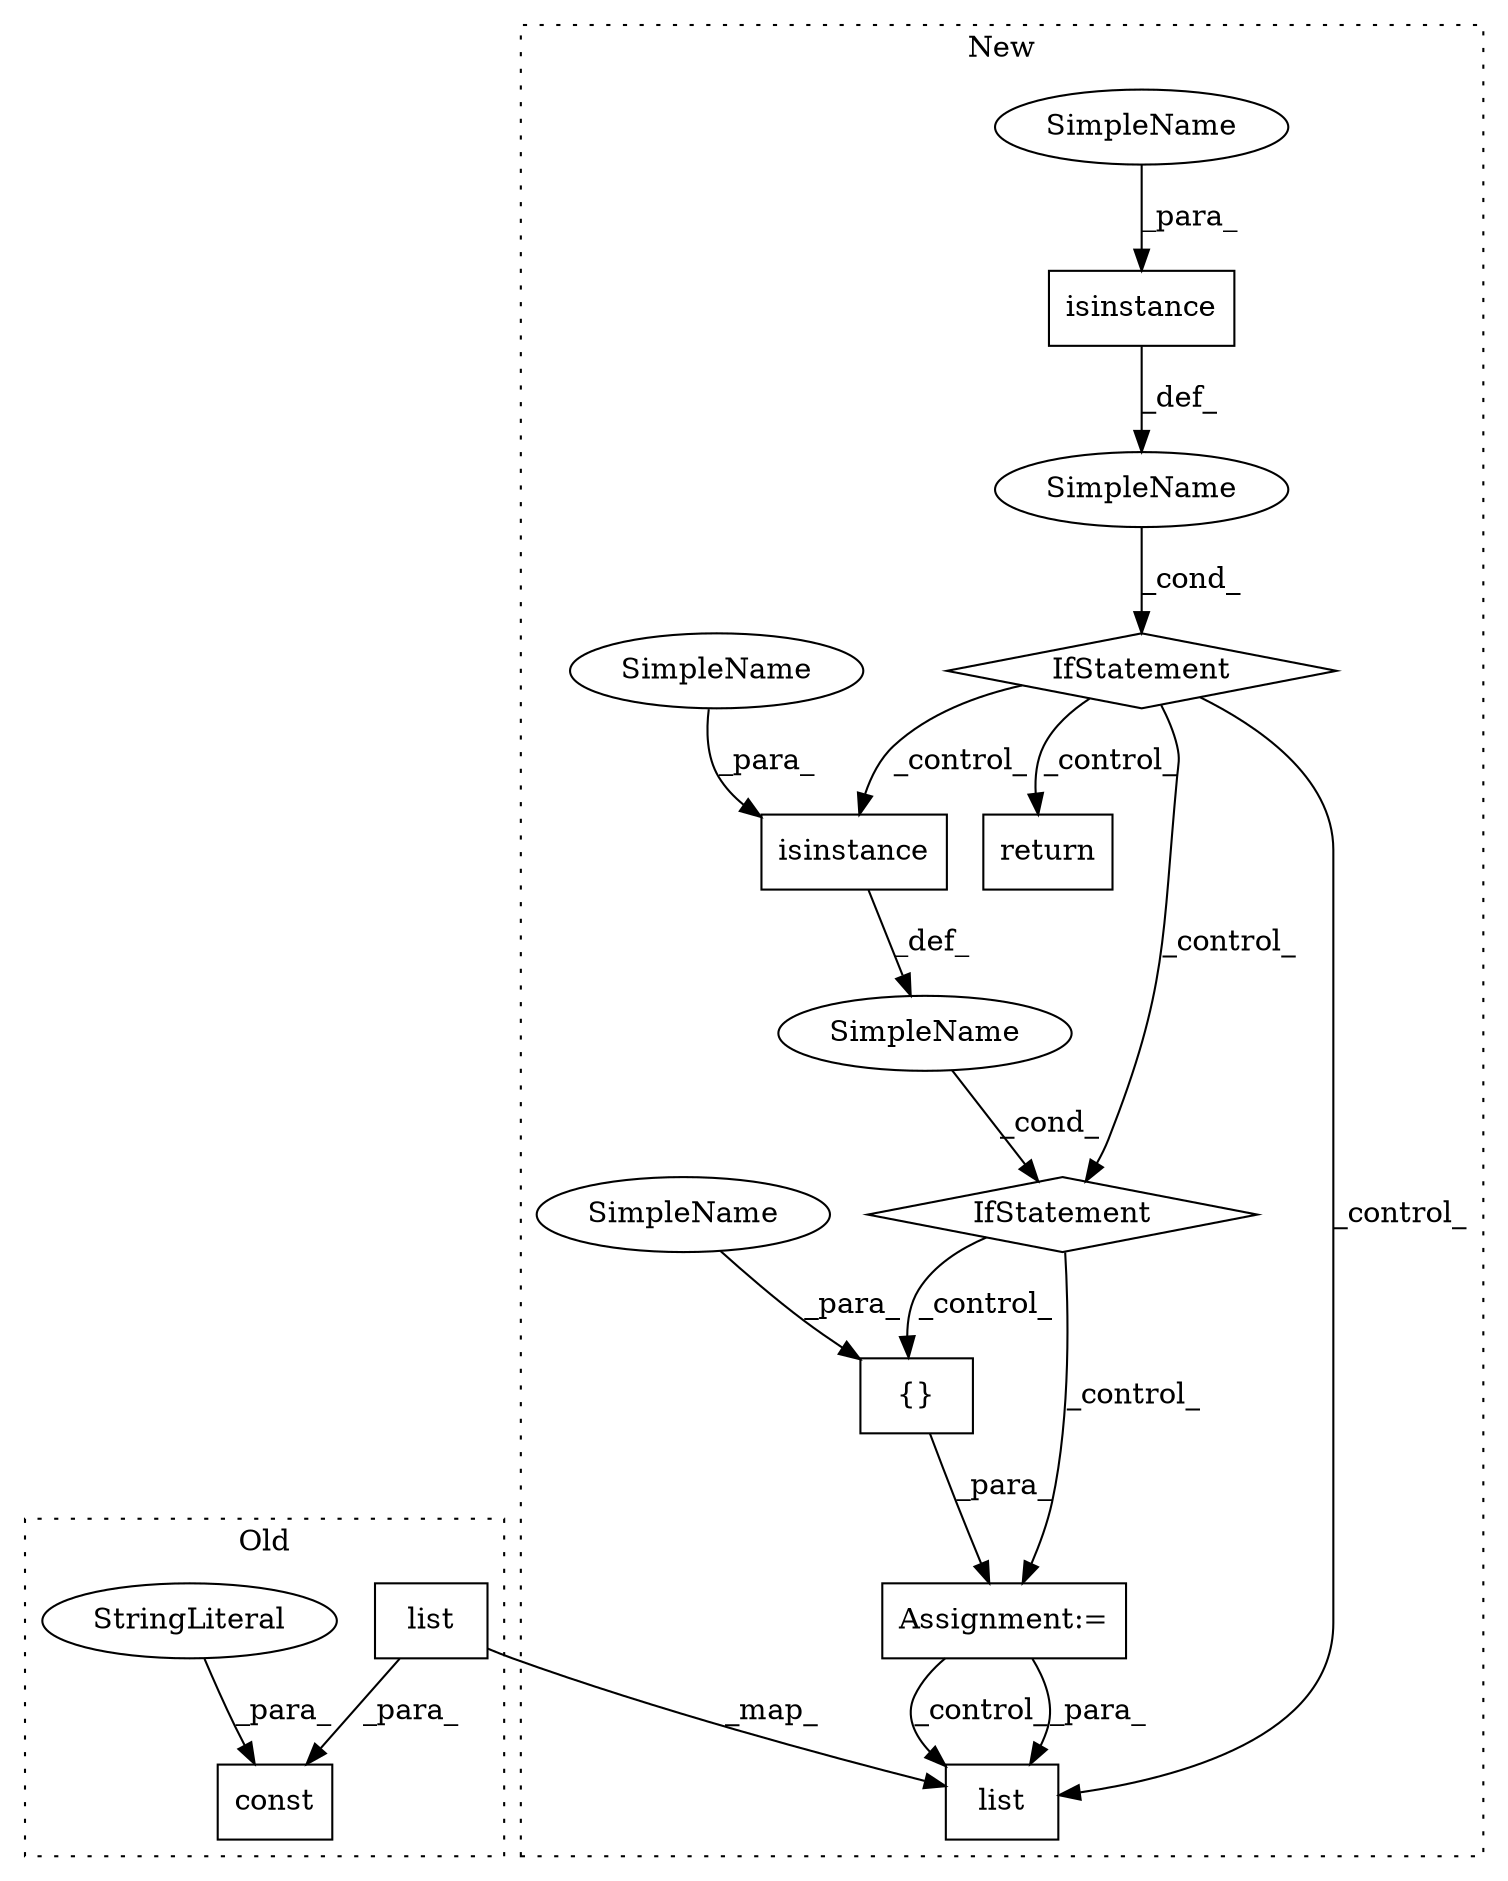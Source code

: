 digraph G {
subgraph cluster0 {
1 [label="const" a="32" s="2636,2661" l="6,1" shape="box"];
5 [label="list" a="32" s="2642,2652" l="5,1" shape="box"];
12 [label="StringLiteral" a="45" s="2654" l="7" shape="ellipse"];
label = "Old";
style="dotted";
}
subgraph cluster1 {
2 [label="{}" a="4" s="2715,2721" l="1,1" shape="box"];
3 [label="Assignment:=" a="7" s="2705" l="1" shape="box"];
4 [label="isinstance" a="32" s="2576,2597" l="11,1" shape="box"];
6 [label="list" a="32" s="2800,2810" l="5,1" shape="box"];
7 [label="IfStatement" a="25" s="2572,2598" l="4,2" shape="diamond"];
8 [label="SimpleName" a="42" s="" l="" shape="ellipse"];
9 [label="IfStatement" a="25" s="2665,2690" l="4,2" shape="diamond"];
10 [label="SimpleName" a="42" s="" l="" shape="ellipse"];
11 [label="isinstance" a="32" s="2669,2689" l="11,1" shape="box"];
13 [label="return" a="41" s="2608" l="7" shape="box"];
14 [label="SimpleName" a="42" s="2680" l="5" shape="ellipse"];
15 [label="SimpleName" a="42" s="2716" l="5" shape="ellipse"];
16 [label="SimpleName" a="42" s="2587" l="5" shape="ellipse"];
label = "New";
style="dotted";
}
2 -> 3 [label="_para_"];
3 -> 6 [label="_control_"];
3 -> 6 [label="_para_"];
4 -> 10 [label="_def_"];
5 -> 6 [label="_map_"];
5 -> 1 [label="_para_"];
7 -> 13 [label="_control_"];
7 -> 9 [label="_control_"];
7 -> 11 [label="_control_"];
7 -> 6 [label="_control_"];
8 -> 9 [label="_cond_"];
9 -> 3 [label="_control_"];
9 -> 2 [label="_control_"];
10 -> 7 [label="_cond_"];
11 -> 8 [label="_def_"];
12 -> 1 [label="_para_"];
14 -> 11 [label="_para_"];
15 -> 2 [label="_para_"];
16 -> 4 [label="_para_"];
}